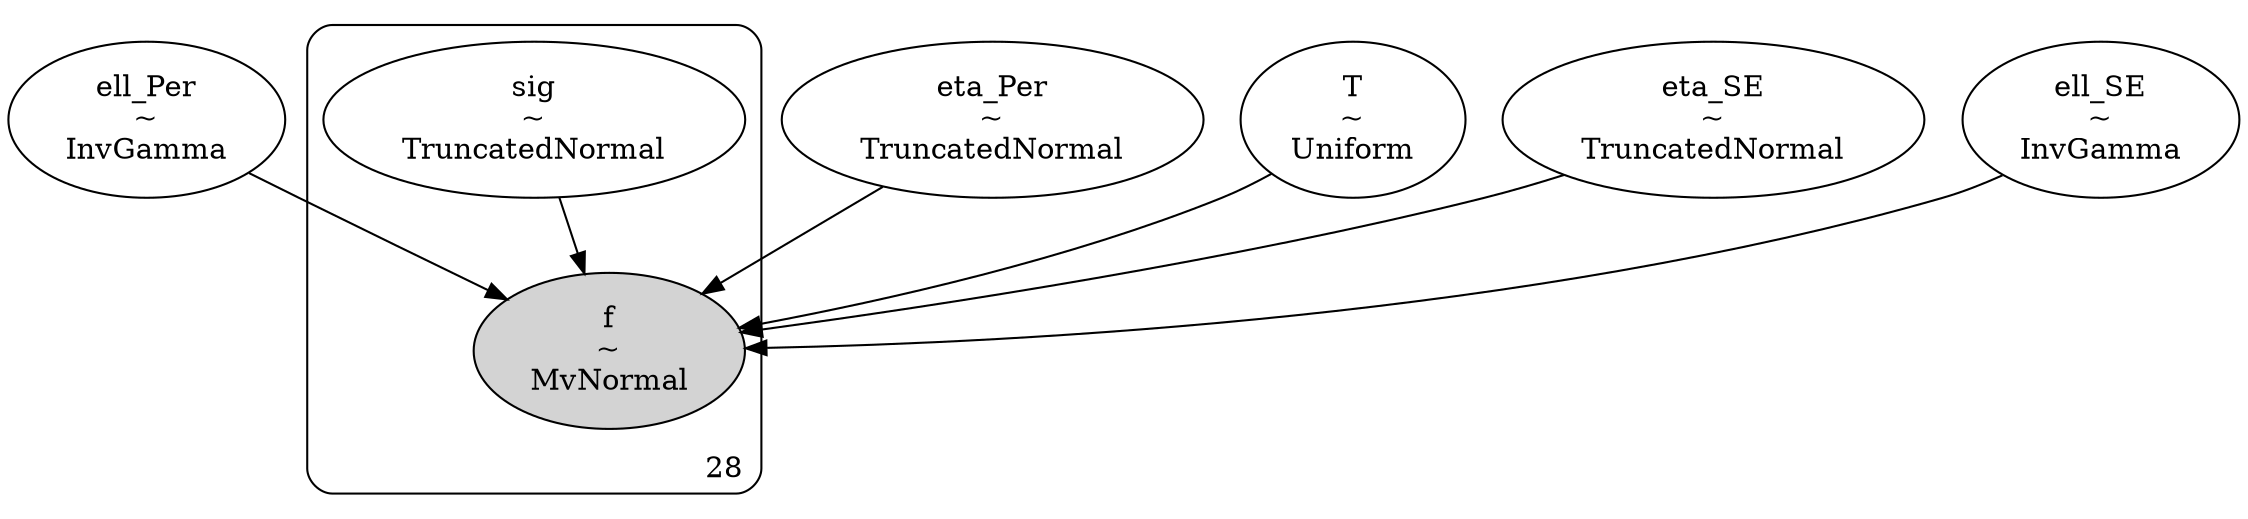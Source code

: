 digraph {
	ell_Per [label="ell_Per
~
InvGamma" shape=ellipse]
	eta_Per [label="eta_Per
~
TruncatedNormal" shape=ellipse]
	T [label="T
~
Uniform" shape=ellipse]
	eta_SE [label="eta_SE
~
TruncatedNormal" shape=ellipse]
	ell_SE [label="ell_SE
~
InvGamma" shape=ellipse]
	subgraph cluster28 {
		sig [label="sig
~
TruncatedNormal" shape=ellipse]
		f [label="f
~
MvNormal" shape=ellipse style=filled]
		label=28 labeljust=r labelloc=b style=rounded
	}
	eta_SE -> f
	ell_Per -> f
	ell_SE -> f
	sig -> f
	eta_Per -> f
	T -> f
}
